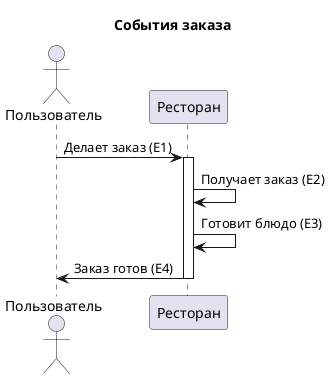 @startuml
title События заказа

actor "Пользователь" as User
participant "Ресторан" as Restaurant

User -> Restaurant : Делает заказ (E1)
activate Restaurant
Restaurant -> Restaurant : Получает заказ (E2)
Restaurant -> Restaurant : Готовит блюдо (E3)
Restaurant -> User : Заказ готов (E4)
deactivate Restaurant

@enduml
